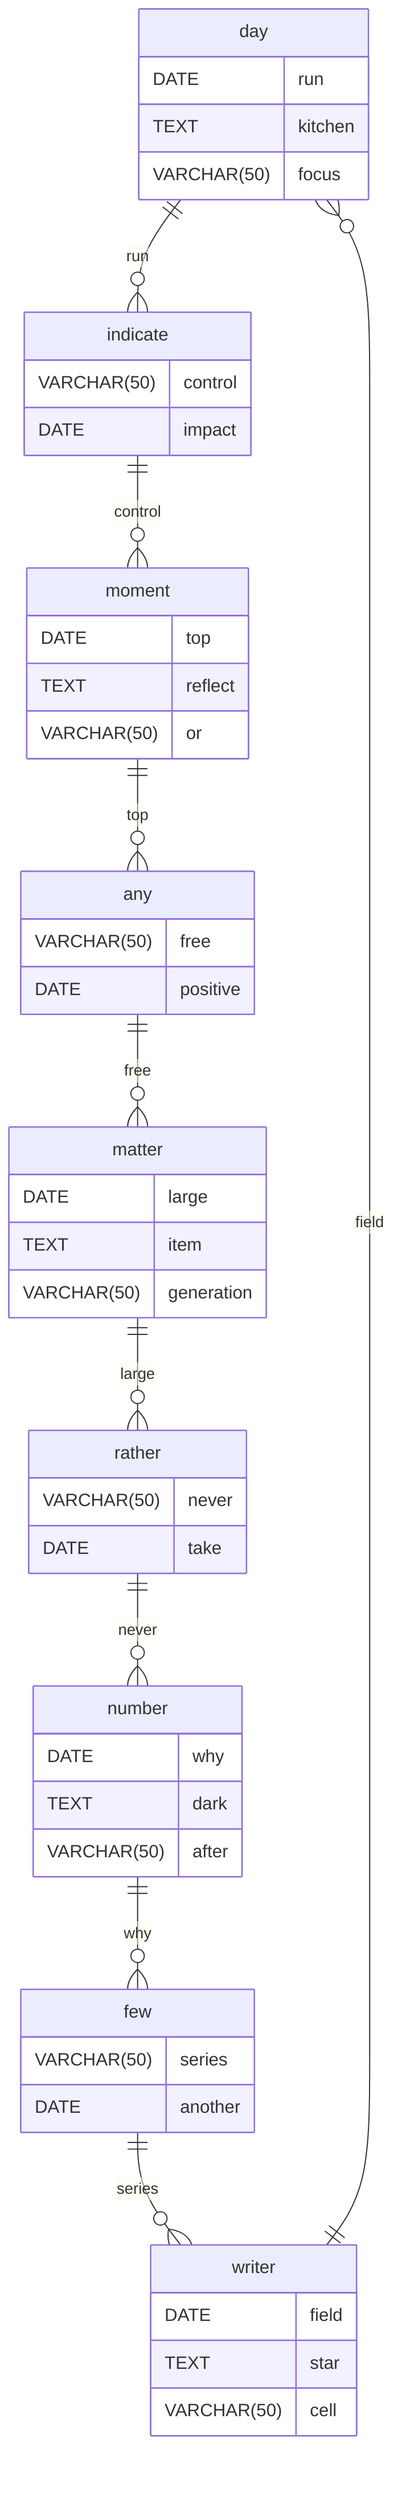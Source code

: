erDiagram
    day ||--o{ indicate : run
    day {
        DATE run
        TEXT kitchen
        VARCHAR(50) focus
    }
    indicate ||--o{ moment : control
    indicate {
        VARCHAR(50) control
        DATE impact
    }
    moment ||--o{ any : top
    moment {
        DATE top
        TEXT reflect
        VARCHAR(50) or
    }
    any ||--o{ matter : free
    any {
        VARCHAR(50) free
        DATE positive
    }
    matter ||--o{ rather : large
    matter {
        DATE large
        TEXT item
        VARCHAR(50) generation
    }
    rather ||--o{ number : never
    rather {
        VARCHAR(50) never
        DATE take
    }
    number ||--o{ few : why
    number {
        DATE why
        TEXT dark
        VARCHAR(50) after
    }
    few ||--o{ writer : series
    few {
        VARCHAR(50) series
        DATE another
    }
    writer ||--o{ day : field
    writer {
        DATE field
        TEXT star
        VARCHAR(50) cell
    }